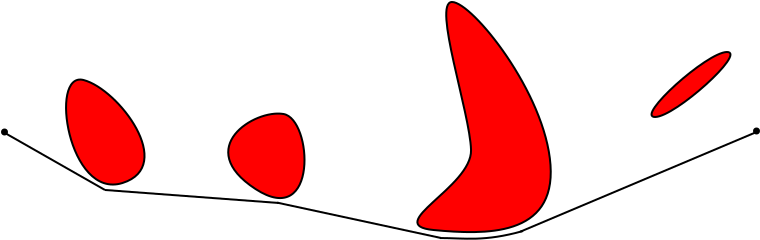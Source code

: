 <?xml version="1.0" encoding="UTF-8"?>
<dia:diagram xmlns:dia="http://www.lysator.liu.se/~alla/dia/">
  <dia:layer name="Background" visible="true" active="true">
    <dia:object type="Standard - Beziergon" version="0" id="O0">
      <dia:attribute name="obj_pos">
        <dia:point val="12.3,9.5"/>
      </dia:attribute>
      <dia:attribute name="obj_bb">
        <dia:rectangle val="11.377,9.427;15.401,14.777"/>
      </dia:attribute>
      <dia:attribute name="bez_points">
        <dia:point val="12.3,9.5"/>
        <dia:point val="14.05,9.95"/>
        <dia:point val="16.95,13.8"/>
        <dia:point val="14.25,14.65"/>
        <dia:point val="11.55,15.5"/>
        <dia:point val="10.55,9.05"/>
      </dia:attribute>
      <dia:attribute name="corner_types">
        <dia:enum val="0"/>
        <dia:enum val="0"/>
        <dia:enum val="0"/>
      </dia:attribute>
      <dia:attribute name="line_width">
        <dia:real val="0.1"/>
      </dia:attribute>
      <dia:attribute name="inner_color">
        <dia:color val="#ff0000"/>
      </dia:attribute>
      <dia:attribute name="show_background">
        <dia:boolean val="true"/>
      </dia:attribute>
    </dia:object>
    <dia:object type="Standard - Beziergon" version="0" id="O1">
      <dia:attribute name="obj_pos">
        <dia:point val="22.3,11.2"/>
      </dia:attribute>
      <dia:attribute name="obj_bb">
        <dia:rectangle val="19.487,11.128;23.4,15.454"/>
      </dia:attribute>
      <dia:attribute name="bez_points">
        <dia:point val="22.3,11.2"/>
        <dia:point val="23.75,11.45"/>
        <dia:point val="24.05,17"/>
        <dia:point val="20.9,14.95"/>
        <dia:point val="17.75,12.9"/>
        <dia:point val="20.85,10.95"/>
      </dia:attribute>
      <dia:attribute name="corner_types">
        <dia:enum val="0"/>
        <dia:enum val="0"/>
        <dia:enum val="0"/>
      </dia:attribute>
      <dia:attribute name="line_width">
        <dia:real val="0.1"/>
      </dia:attribute>
      <dia:attribute name="inner_color">
        <dia:color val="#ff0000"/>
      </dia:attribute>
      <dia:attribute name="show_background">
        <dia:boolean val="true"/>
      </dia:attribute>
    </dia:object>
    <dia:object type="Standard - Beziergon" version="0" id="O2">
      <dia:attribute name="obj_pos">
        <dia:point val="30.727,5.6"/>
      </dia:attribute>
      <dia:attribute name="obj_bb">
        <dia:rectangle val="28.944,5.55;35.713,17.155"/>
      </dia:attribute>
      <dia:attribute name="bez_points">
        <dia:point val="30.727,5.6"/>
        <dia:point val="31.727,5.6"/>
        <dia:point val="35.4,10.15"/>
        <dia:point val="35.65,13.75"/>
        <dia:point val="35.9,17.35"/>
        <dia:point val="32.4,17.25"/>
        <dia:point val="29.8,17"/>
        <dia:point val="27.2,16.75"/>
        <dia:point val="31.727,14.85"/>
        <dia:point val="31.677,13"/>
        <dia:point val="31.627,11.15"/>
        <dia:point val="29.727,5.6"/>
      </dia:attribute>
      <dia:attribute name="corner_types">
        <dia:enum val="0"/>
        <dia:enum val="0"/>
        <dia:enum val="0"/>
        <dia:enum val="0"/>
        <dia:enum val="0"/>
      </dia:attribute>
      <dia:attribute name="line_width">
        <dia:real val="0.1"/>
      </dia:attribute>
      <dia:attribute name="inner_color">
        <dia:color val="#ff0000"/>
      </dia:attribute>
      <dia:attribute name="show_background">
        <dia:boolean val="true"/>
      </dia:attribute>
    </dia:object>
    <dia:object type="Standard - Ellipse" version="0" id="O3">
      <dia:attribute name="obj_pos">
        <dia:point val="45.825,11.925"/>
      </dia:attribute>
      <dia:attribute name="obj_bb">
        <dia:rectangle val="45.775,11.875;46.125,12.225"/>
      </dia:attribute>
      <dia:attribute name="elem_corner">
        <dia:point val="45.825,11.925"/>
      </dia:attribute>
      <dia:attribute name="elem_width">
        <dia:real val="0.25"/>
      </dia:attribute>
      <dia:attribute name="elem_height">
        <dia:real val="0.25"/>
      </dia:attribute>
      <dia:attribute name="border_width">
        <dia:real val="0.1"/>
      </dia:attribute>
      <dia:attribute name="inner_color">
        <dia:color val="#000000"/>
      </dia:attribute>
      <dia:attribute name="aspect">
        <dia:enum val="2"/>
      </dia:attribute>
    </dia:object>
    <dia:object type="Standard - Ellipse" version="0" id="O4">
      <dia:attribute name="obj_pos">
        <dia:point val="8.225,11.975"/>
      </dia:attribute>
      <dia:attribute name="obj_bb">
        <dia:rectangle val="8.175,11.925;8.525,12.275"/>
      </dia:attribute>
      <dia:attribute name="elem_corner">
        <dia:point val="8.225,11.975"/>
      </dia:attribute>
      <dia:attribute name="elem_width">
        <dia:real val="0.25"/>
      </dia:attribute>
      <dia:attribute name="elem_height">
        <dia:real val="0.25"/>
      </dia:attribute>
      <dia:attribute name="border_width">
        <dia:real val="0.1"/>
      </dia:attribute>
      <dia:attribute name="inner_color">
        <dia:color val="#000000"/>
      </dia:attribute>
      <dia:attribute name="aspect">
        <dia:enum val="2"/>
      </dia:attribute>
    </dia:object>
    <dia:object type="Standard - Beziergon" version="0" id="O5">
      <dia:attribute name="obj_pos">
        <dia:point val="40.875,11.35"/>
      </dia:attribute>
      <dia:attribute name="obj_bb">
        <dia:rectangle val="40.651,8.05;44.699,11.4"/>
      </dia:attribute>
      <dia:attribute name="bez_points">
        <dia:point val="40.875,11.35"/>
        <dia:point val="41.875,11.35"/>
        <dia:point val="45.475,8.1"/>
        <dia:point val="44.475,8.1"/>
        <dia:point val="43.475,8.1"/>
        <dia:point val="39.875,11.35"/>
      </dia:attribute>
      <dia:attribute name="corner_types">
        <dia:enum val="0"/>
        <dia:enum val="0"/>
        <dia:enum val="0"/>
      </dia:attribute>
      <dia:attribute name="line_width">
        <dia:real val="0.1"/>
      </dia:attribute>
      <dia:attribute name="inner_color">
        <dia:color val="#ff0000"/>
      </dia:attribute>
      <dia:attribute name="show_background">
        <dia:boolean val="true"/>
      </dia:attribute>
    </dia:object>
    <dia:object type="Standard - Line" version="0" id="O6">
      <dia:attribute name="obj_pos">
        <dia:point val="8.438,12.188"/>
      </dia:attribute>
      <dia:attribute name="obj_bb">
        <dia:rectangle val="8.37,12.12;13.443,15.068"/>
      </dia:attribute>
      <dia:attribute name="conn_endpoints">
        <dia:point val="8.438,12.188"/>
        <dia:point val="13.375,15"/>
      </dia:attribute>
      <dia:attribute name="numcp">
        <dia:int val="1"/>
      </dia:attribute>
      <dia:connections>
        <dia:connection handle="0" to="O4" connection="7"/>
      </dia:connections>
    </dia:object>
    <dia:object type="Standard - Line" version="0" id="O7">
      <dia:attribute name="obj_pos">
        <dia:point val="13.375,15"/>
      </dia:attribute>
      <dia:attribute name="obj_bb">
        <dia:rectangle val="13.322,14.946;22.129,15.704"/>
      </dia:attribute>
      <dia:attribute name="conn_endpoints">
        <dia:point val="13.375,15"/>
        <dia:point val="22.075,15.65"/>
      </dia:attribute>
      <dia:attribute name="numcp">
        <dia:int val="1"/>
      </dia:attribute>
    </dia:object>
    <dia:object type="Standard - Line" version="0" id="O8">
      <dia:attribute name="obj_pos">
        <dia:point val="21.983,15.633"/>
      </dia:attribute>
      <dia:attribute name="obj_bb">
        <dia:rectangle val="21.924,15.574;30.235,17.459"/>
      </dia:attribute>
      <dia:attribute name="conn_endpoints">
        <dia:point val="21.983,15.633"/>
        <dia:point val="30.175,17.4"/>
      </dia:attribute>
      <dia:attribute name="numcp">
        <dia:int val="1"/>
      </dia:attribute>
    </dia:object>
    <dia:object type="Standard - BezierLine" version="0" id="O9">
      <dia:attribute name="obj_pos">
        <dia:point val="30.12,17.402"/>
      </dia:attribute>
      <dia:attribute name="obj_bb">
        <dia:rectangle val="30.07,16.988;34.337,17.487"/>
      </dia:attribute>
      <dia:attribute name="bez_points">
        <dia:point val="30.12,17.402"/>
        <dia:point val="31.37,17.402"/>
        <dia:point val="32.325,17.6"/>
        <dia:point val="34.275,17.05"/>
      </dia:attribute>
      <dia:attribute name="corner_types">
        <dia:enum val="0"/>
        <dia:enum val="0"/>
      </dia:attribute>
    </dia:object>
    <dia:object type="Standard - Line" version="0" id="O10">
      <dia:attribute name="obj_pos">
        <dia:point val="45.862,12.138"/>
      </dia:attribute>
      <dia:attribute name="obj_bb">
        <dia:rectangle val="34.071,12.073;45.927,17.151"/>
      </dia:attribute>
      <dia:attribute name="conn_endpoints">
        <dia:point val="45.862,12.138"/>
        <dia:point val="34.137,17.085"/>
      </dia:attribute>
      <dia:attribute name="numcp">
        <dia:int val="1"/>
      </dia:attribute>
      <dia:connections>
        <dia:connection handle="0" to="O3" connection="5"/>
      </dia:connections>
    </dia:object>
  </dia:layer>
</dia:diagram>
